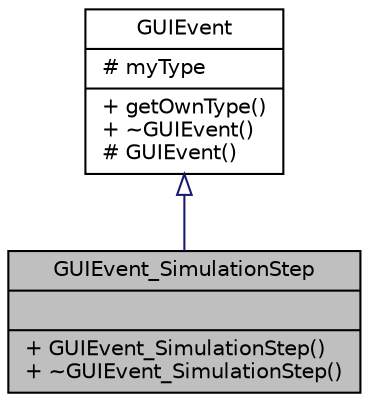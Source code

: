 digraph "GUIEvent_SimulationStep"
{
  edge [fontname="Helvetica",fontsize="10",labelfontname="Helvetica",labelfontsize="10"];
  node [fontname="Helvetica",fontsize="10",shape=record];
  Node0 [label="{GUIEvent_SimulationStep\n||+ GUIEvent_SimulationStep()\l+ ~GUIEvent_SimulationStep()\l}",height=0.2,width=0.4,color="black", fillcolor="grey75", style="filled", fontcolor="black"];
  Node1 -> Node0 [dir="back",color="midnightblue",fontsize="10",style="solid",arrowtail="onormal",fontname="Helvetica"];
  Node1 [label="{GUIEvent\n|# myType\l|+ getOwnType()\l+ ~GUIEvent()\l# GUIEvent()\l}",height=0.2,width=0.4,color="black", fillcolor="white", style="filled",URL="$d2/d6a/class_g_u_i_event.html"];
}
